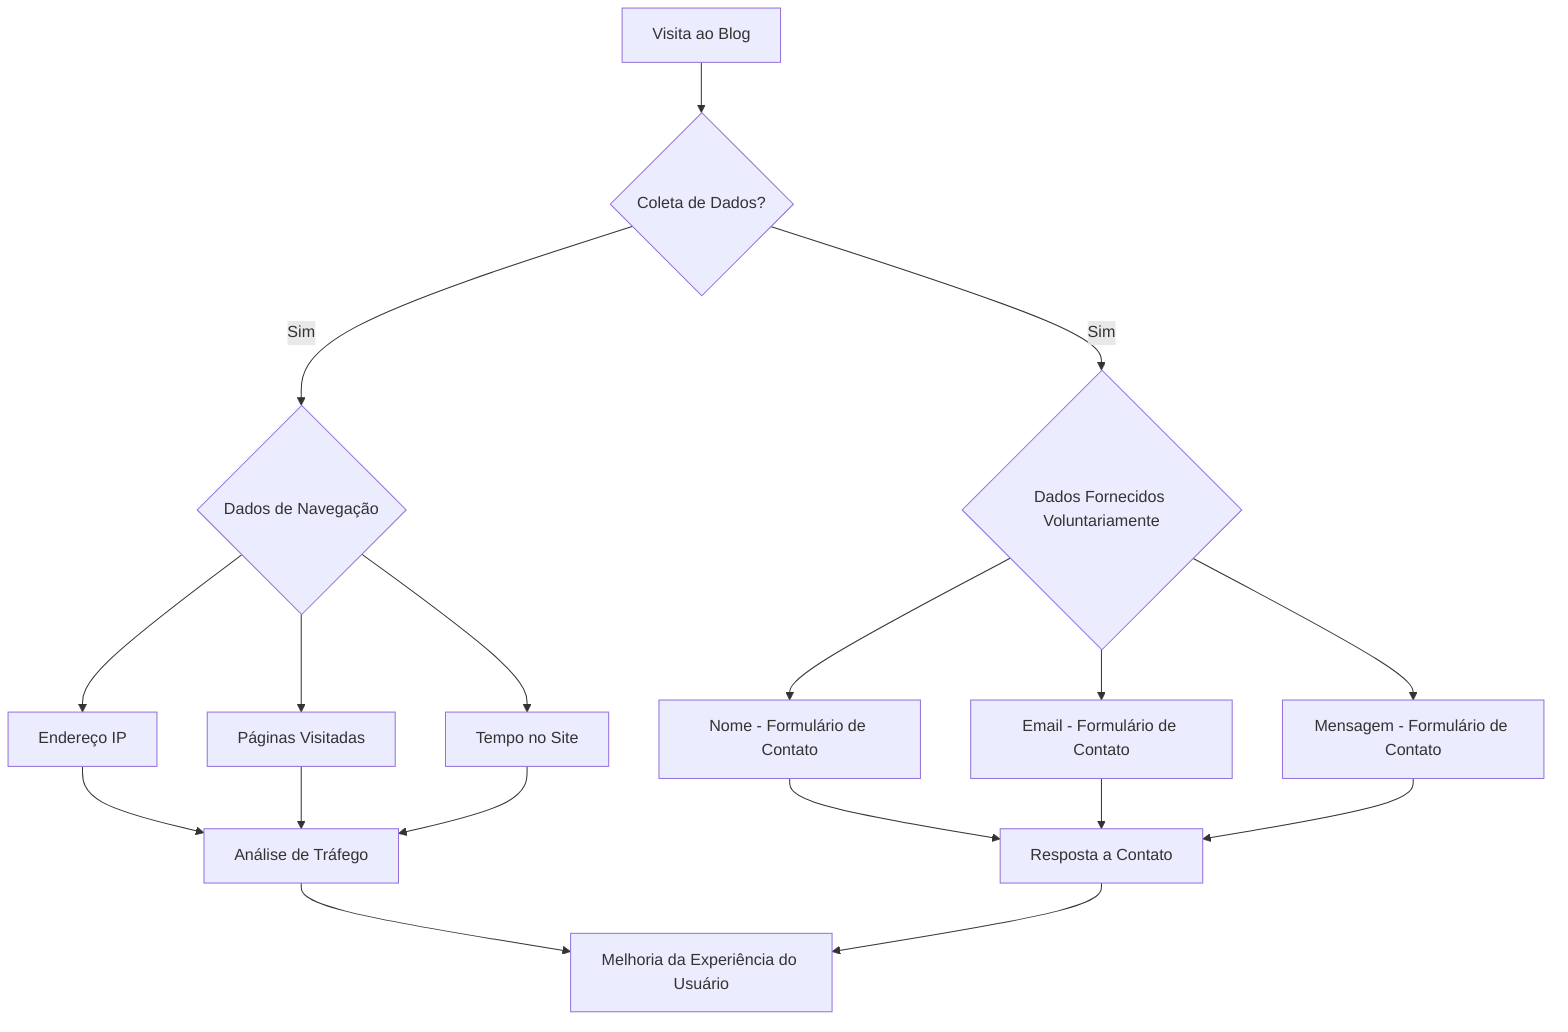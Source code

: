 graph TD
    A[Visita ao Blog] --> B{Coleta de Dados?}
    B -- Sim --> C{Dados de Navegação}
    C --> D[Endereço IP]
    C --> E[Páginas Visitadas]
    C --> F[Tempo no Site]
    B -- Sim --> G{Dados Fornecidos Voluntariamente}
    G --> H[Nome - Formulário de Contato]
    G --> I[Email - Formulário de Contato]
    G --> J[Mensagem - Formulário de Contato]
    D --> K[Análise de Tráfego]
    E --> K
    F --> K
    H --> L[Resposta a Contato]
    I --> L
    J --> L
    K --> M[Melhoria da Experiência do Usuário]
    L --> M